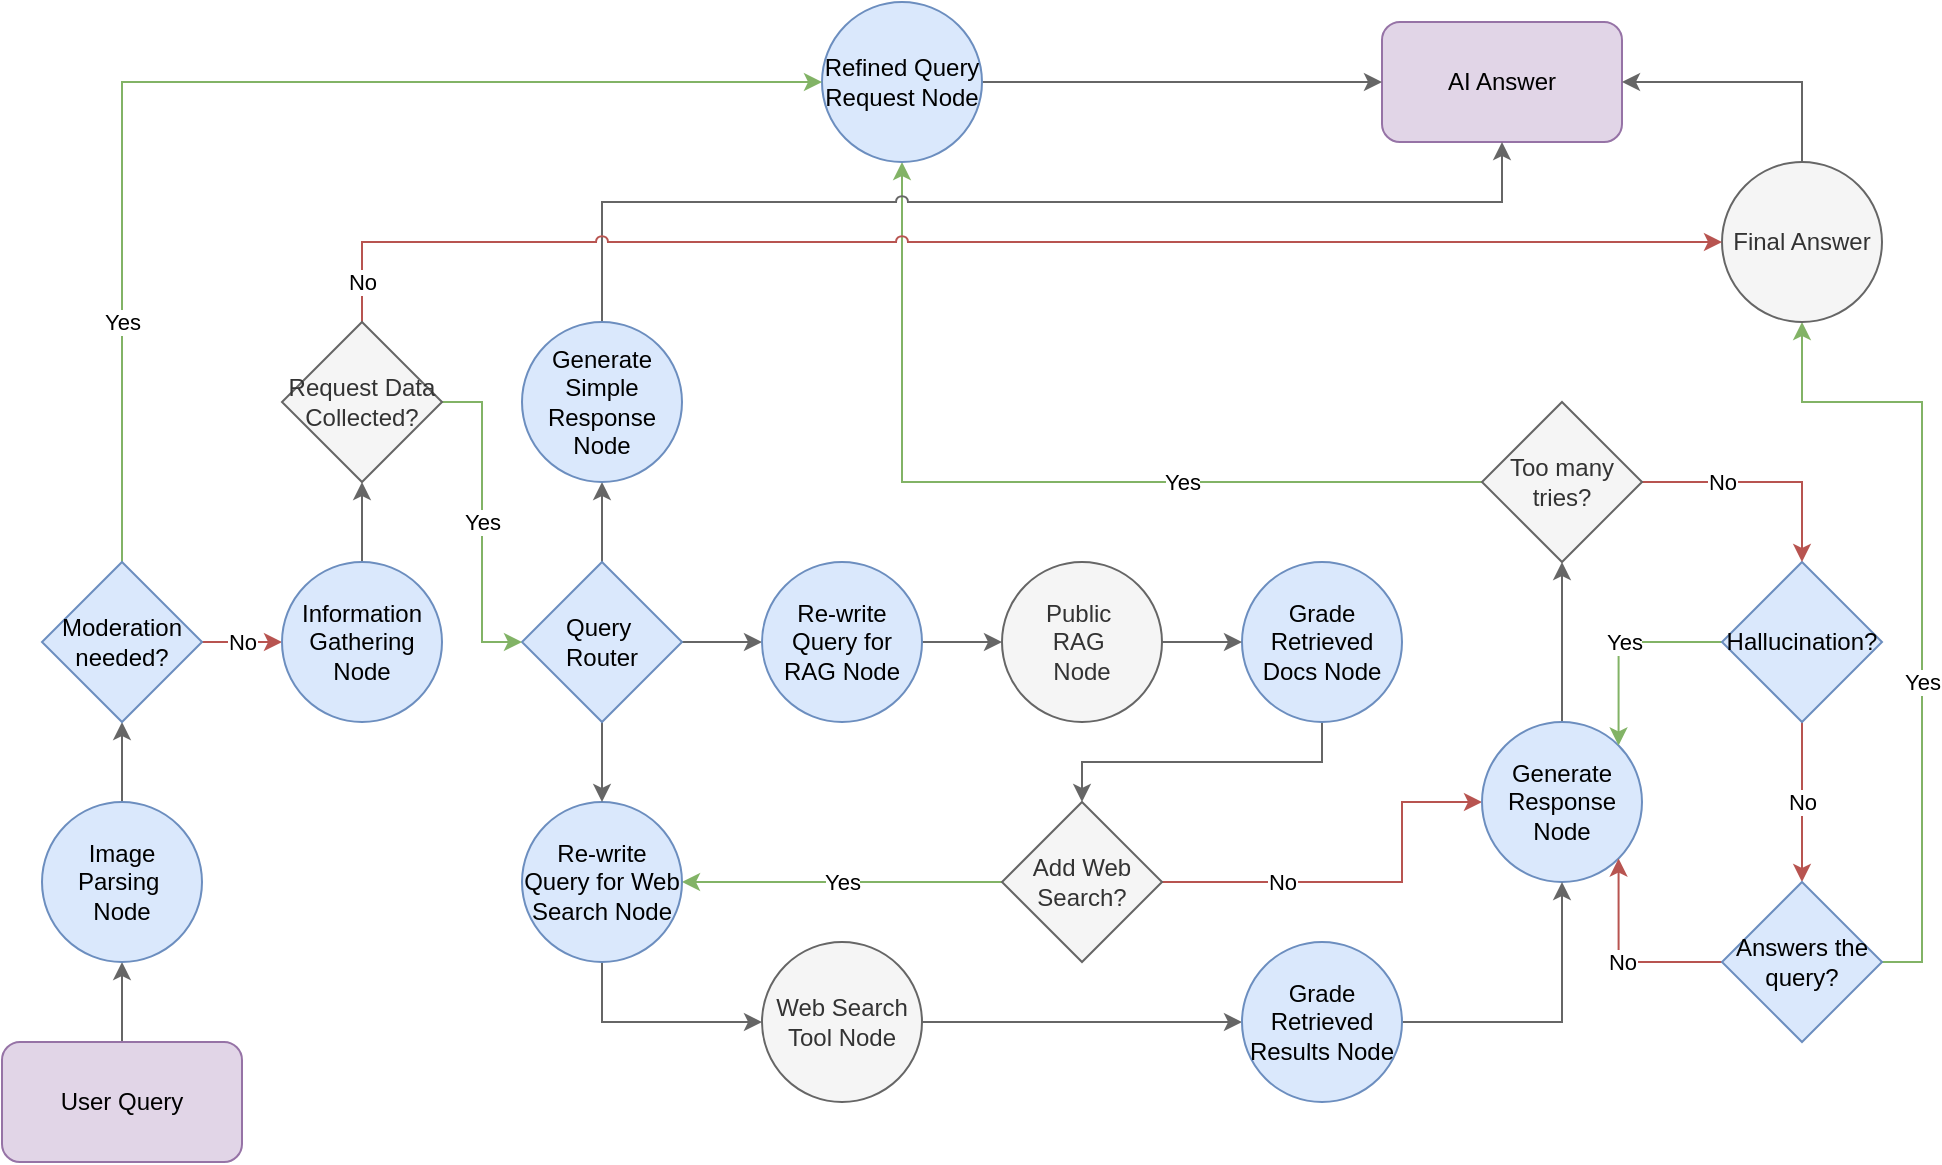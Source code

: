 <mxfile version="26.0.6">
  <diagram name="Page-1" id="3-dAiq0loSyunrDHpGPL">
    <mxGraphModel dx="2276" dy="1847" grid="1" gridSize="10" guides="1" tooltips="1" connect="1" arrows="1" fold="1" page="1" pageScale="1" pageWidth="850" pageHeight="1100" math="0" shadow="0">
      <root>
        <mxCell id="0" />
        <mxCell id="1" parent="0" />
        <mxCell id="oLoNkmWW0kg5vh_2qyFr-16" style="edgeStyle=orthogonalEdgeStyle;rounded=0;orthogonalLoop=1;jettySize=auto;html=1;fillColor=#f5f5f5;strokeColor=#666666;movable=0;resizable=0;rotatable=0;deletable=0;editable=0;locked=1;connectable=0;exitX=0.5;exitY=0;exitDx=0;exitDy=0;entryX=0.5;entryY=1;entryDx=0;entryDy=0;" parent="1" source="zleJWlLDJKrZ-fklkJlN-1" target="zleJWlLDJKrZ-fklkJlN-39" edge="1">
          <mxGeometry relative="1" as="geometry" />
        </mxCell>
        <mxCell id="zleJWlLDJKrZ-fklkJlN-1" value="User Query" style="rounded=1;whiteSpace=wrap;html=1;fillColor=#e1d5e7;strokeColor=#9673a6;movable=0;resizable=0;rotatable=0;deletable=0;editable=0;locked=1;connectable=0;" parent="1" vertex="1">
          <mxGeometry x="-140" y="320" width="120" height="60" as="geometry" />
        </mxCell>
        <mxCell id="zleJWlLDJKrZ-fklkJlN-7" style="edgeStyle=orthogonalEdgeStyle;rounded=0;orthogonalLoop=1;jettySize=auto;html=1;entryX=0.5;entryY=0;entryDx=0;entryDy=0;fillColor=#f5f5f5;strokeColor=#666666;movable=0;resizable=0;rotatable=0;deletable=0;editable=0;locked=1;connectable=0;exitX=0.5;exitY=1;exitDx=0;exitDy=0;" parent="1" source="zleJWlLDJKrZ-fklkJlN-4" target="zleJWlLDJKrZ-fklkJlN-6" edge="1">
          <mxGeometry relative="1" as="geometry">
            <mxPoint x="740" y="170" as="targetPoint" />
          </mxGeometry>
        </mxCell>
        <mxCell id="zleJWlLDJKrZ-fklkJlN-4" value="Grade Retrieved Docs Node" style="ellipse;whiteSpace=wrap;html=1;aspect=fixed;fillColor=#dae8fc;strokeColor=#6c8ebf;labelBackgroundColor=none;movable=0;resizable=0;rotatable=0;deletable=0;editable=0;locked=1;connectable=0;" parent="1" vertex="1">
          <mxGeometry x="480" y="80" width="80" height="80" as="geometry" />
        </mxCell>
        <mxCell id="oLoNkmWW0kg5vh_2qyFr-29" value="No" style="rounded=0;orthogonalLoop=1;jettySize=auto;html=1;entryX=0;entryY=0.5;entryDx=0;entryDy=0;fillColor=#f8cecc;strokeColor=#b85450;exitX=1;exitY=0.5;exitDx=0;exitDy=0;movable=0;resizable=0;rotatable=0;deletable=0;editable=0;locked=1;connectable=0;edgeStyle=orthogonalEdgeStyle;" parent="1" source="zleJWlLDJKrZ-fklkJlN-6" target="zleJWlLDJKrZ-fklkJlN-8" edge="1">
          <mxGeometry x="-0.4" relative="1" as="geometry">
            <mxPoint x="773.333" y="166.667" as="sourcePoint" />
            <mxPoint x="800" y="220" as="targetPoint" />
            <mxPoint as="offset" />
            <Array as="points">
              <mxPoint x="560" y="240" />
              <mxPoint x="560" y="200" />
            </Array>
          </mxGeometry>
        </mxCell>
        <mxCell id="oLoNkmWW0kg5vh_2qyFr-30" value="Yes" style="rounded=0;orthogonalLoop=1;jettySize=auto;html=1;entryX=1;entryY=0.5;entryDx=0;entryDy=0;fillColor=#d5e8d4;strokeColor=#82b366;exitX=0;exitY=0.5;exitDx=0;exitDy=0;elbow=vertical;movable=0;resizable=0;rotatable=0;deletable=0;editable=0;locked=1;connectable=0;" parent="1" source="zleJWlLDJKrZ-fklkJlN-6" target="zleJWlLDJKrZ-fklkJlN-10" edge="1">
          <mxGeometry relative="1" as="geometry">
            <mxPoint x="810" y="170" as="sourcePoint" />
            <mxPoint x="410" y="250" as="targetPoint" />
            <mxPoint as="offset" />
          </mxGeometry>
        </mxCell>
        <mxCell id="zleJWlLDJKrZ-fklkJlN-6" value="Add Web Search?" style="rhombus;whiteSpace=wrap;html=1;labelBackgroundColor=none;fillColor=#f5f5f5;fontColor=#333333;strokeColor=#666666;movable=0;resizable=0;rotatable=0;deletable=0;editable=0;locked=1;connectable=0;" parent="1" vertex="1">
          <mxGeometry x="360" y="200" width="80" height="80" as="geometry" />
        </mxCell>
        <mxCell id="oLoNkmWW0kg5vh_2qyFr-2" style="rounded=0;orthogonalLoop=1;jettySize=auto;html=1;entryX=0.5;entryY=1;entryDx=0;entryDy=0;fillColor=#f5f5f5;strokeColor=#666666;exitX=0.5;exitY=0;exitDx=0;exitDy=0;movable=0;resizable=0;rotatable=0;deletable=0;editable=0;locked=1;connectable=0;" parent="1" source="zleJWlLDJKrZ-fklkJlN-8" target="oLoNkmWW0kg5vh_2qyFr-1" edge="1">
          <mxGeometry relative="1" as="geometry">
            <mxPoint x="764.961" y="180.309" as="sourcePoint" />
            <mxPoint x="800" y="140" as="targetPoint" />
            <Array as="points" />
          </mxGeometry>
        </mxCell>
        <mxCell id="zleJWlLDJKrZ-fklkJlN-8" value="Generate Response Node" style="ellipse;whiteSpace=wrap;html=1;aspect=fixed;fillColor=#dae8fc;strokeColor=#6c8ebf;gradientColor=none;labelBackgroundColor=none;movable=0;resizable=0;rotatable=0;deletable=0;editable=0;locked=1;connectable=0;" parent="1" vertex="1">
          <mxGeometry x="600" y="160" width="80" height="80" as="geometry" />
        </mxCell>
        <mxCell id="nSUb8rrqcTuWKknIw9ID-6" style="rounded=0;orthogonalLoop=1;jettySize=auto;html=1;fillColor=#f5f5f5;strokeColor=#666666;edgeStyle=orthogonalEdgeStyle;exitX=0.5;exitY=1;exitDx=0;exitDy=0;entryX=0;entryY=0.5;entryDx=0;entryDy=0;movable=0;resizable=0;rotatable=0;deletable=0;editable=0;locked=1;connectable=0;" parent="1" source="zleJWlLDJKrZ-fklkJlN-10" target="zleJWlLDJKrZ-fklkJlN-12" edge="1">
          <mxGeometry relative="1" as="geometry">
            <mxPoint x="350" y="330" as="sourcePoint" />
            <mxPoint x="940" y="460" as="targetPoint" />
            <Array as="points">
              <mxPoint x="160" y="310" />
            </Array>
          </mxGeometry>
        </mxCell>
        <mxCell id="zleJWlLDJKrZ-fklkJlN-10" value="Re-write Query for Web Search Node" style="ellipse;whiteSpace=wrap;html=1;aspect=fixed;fillColor=#dae8fc;strokeColor=#6c8ebf;gradientColor=none;labelBackgroundColor=none;labelBorderColor=none;movable=0;resizable=0;rotatable=0;deletable=0;editable=0;locked=1;connectable=0;" parent="1" vertex="1">
          <mxGeometry x="120" y="200" width="80" height="80" as="geometry" />
        </mxCell>
        <mxCell id="oLoNkmWW0kg5vh_2qyFr-31" style="edgeStyle=orthogonalEdgeStyle;rounded=0;orthogonalLoop=1;jettySize=auto;html=1;entryX=0;entryY=0.5;entryDx=0;entryDy=0;fillColor=#f5f5f5;strokeColor=#666666;exitX=1;exitY=0.5;exitDx=0;exitDy=0;movable=0;resizable=0;rotatable=0;deletable=0;editable=0;locked=1;connectable=0;" parent="1" source="zleJWlLDJKrZ-fklkJlN-12" target="WpPtG6XXMlS1H_fAlBpQ-1" edge="1">
          <mxGeometry relative="1" as="geometry">
            <Array as="points">
              <mxPoint x="400" y="310" />
              <mxPoint x="400" y="310" />
            </Array>
            <mxPoint x="570" y="380" as="sourcePoint" />
            <mxPoint x="890" y="260" as="targetPoint" />
          </mxGeometry>
        </mxCell>
        <mxCell id="zleJWlLDJKrZ-fklkJlN-12" value="Web Search Tool Node" style="ellipse;whiteSpace=wrap;html=1;aspect=fixed;fillColor=#f5f5f5;strokeColor=#666666;fontColor=#333333;movable=0;resizable=0;rotatable=0;deletable=0;editable=0;locked=1;connectable=0;" parent="1" vertex="1">
          <mxGeometry x="240" y="270" width="80" height="80" as="geometry" />
        </mxCell>
        <mxCell id="zleJWlLDJKrZ-fklkJlN-16" value="AI Answer" style="rounded=1;whiteSpace=wrap;html=1;fillColor=#e1d5e7;strokeColor=#9673a6;movable=0;resizable=0;rotatable=0;deletable=0;editable=0;locked=1;connectable=0;" parent="1" vertex="1">
          <mxGeometry x="550" y="-190" width="120" height="60" as="geometry" />
        </mxCell>
        <mxCell id="zleJWlLDJKrZ-fklkJlN-28" value="No" style="edgeStyle=orthogonalEdgeStyle;rounded=0;orthogonalLoop=1;jettySize=auto;html=1;entryX=0.5;entryY=0;entryDx=0;entryDy=0;fillColor=#f8cecc;strokeColor=#b85450;movable=0;resizable=0;rotatable=0;deletable=0;editable=0;locked=1;connectable=0;exitX=0.5;exitY=1;exitDx=0;exitDy=0;" parent="1" source="zleJWlLDJKrZ-fklkJlN-21" target="zleJWlLDJKrZ-fklkJlN-27" edge="1">
          <mxGeometry relative="1" as="geometry">
            <Array as="points">
              <mxPoint x="760" y="180" />
              <mxPoint x="760" y="180" />
            </Array>
            <mxPoint as="offset" />
          </mxGeometry>
        </mxCell>
        <mxCell id="oLoNkmWW0kg5vh_2qyFr-6" value="Yes" style="rounded=0;orthogonalLoop=1;jettySize=auto;html=1;entryX=1;entryY=0;entryDx=0;entryDy=0;fillColor=#d5e8d4;strokeColor=#82b366;exitX=0;exitY=0.5;exitDx=0;exitDy=0;elbow=vertical;movable=0;resizable=0;rotatable=0;deletable=0;editable=0;locked=1;connectable=0;edgeStyle=orthogonalEdgeStyle;" parent="1" source="zleJWlLDJKrZ-fklkJlN-21" target="zleJWlLDJKrZ-fklkJlN-8" edge="1">
          <mxGeometry x="-0.041" relative="1" as="geometry">
            <mxPoint as="offset" />
            <Array as="points">
              <mxPoint x="668" y="120" />
            </Array>
          </mxGeometry>
        </mxCell>
        <mxCell id="zleJWlLDJKrZ-fklkJlN-21" value="Hallucination?" style="rhombus;whiteSpace=wrap;html=1;fillColor=#dae8fc;strokeColor=#6c8ebf;labelBackgroundColor=none;movable=0;resizable=0;rotatable=0;deletable=0;editable=0;locked=1;connectable=0;" parent="1" vertex="1">
          <mxGeometry x="720" y="80" width="80" height="80" as="geometry" />
        </mxCell>
        <mxCell id="zleJWlLDJKrZ-fklkJlN-32" value="No" style="edgeStyle=orthogonalEdgeStyle;rounded=0;orthogonalLoop=1;jettySize=auto;html=1;fillColor=#f8cecc;strokeColor=#b85450;movable=0;resizable=0;rotatable=0;deletable=0;editable=0;locked=1;connectable=0;entryX=1;entryY=1;entryDx=0;entryDy=0;exitX=0;exitY=0.5;exitDx=0;exitDy=0;" parent="1" source="zleJWlLDJKrZ-fklkJlN-27" target="zleJWlLDJKrZ-fklkJlN-8" edge="1">
          <mxGeometry x="-0.033" relative="1" as="geometry">
            <Array as="points">
              <mxPoint x="668" y="280" />
            </Array>
            <mxPoint x="1080" y="370" as="sourcePoint" />
            <mxPoint x="40" y="160" as="targetPoint" />
            <mxPoint as="offset" />
          </mxGeometry>
        </mxCell>
        <mxCell id="zleJWlLDJKrZ-fklkJlN-43" value="Yes" style="edgeStyle=orthogonalEdgeStyle;rounded=0;orthogonalLoop=1;jettySize=auto;html=1;entryX=0.5;entryY=1;entryDx=0;entryDy=0;fillColor=#d5e8d4;strokeColor=#82b366;exitX=1;exitY=0.5;exitDx=0;exitDy=0;movable=0;resizable=0;rotatable=0;deletable=0;editable=0;locked=1;connectable=0;" parent="1" source="zleJWlLDJKrZ-fklkJlN-27" target="zleJWlLDJKrZ-fklkJlN-42" edge="1">
          <mxGeometry x="-0.2" relative="1" as="geometry">
            <Array as="points">
              <mxPoint x="820" y="280" />
              <mxPoint x="820" />
              <mxPoint x="760" />
            </Array>
            <mxPoint x="1090" y="340" as="sourcePoint" />
            <mxPoint x="770" y="-20" as="targetPoint" />
            <mxPoint as="offset" />
          </mxGeometry>
        </mxCell>
        <mxCell id="zleJWlLDJKrZ-fklkJlN-27" value="Answers the query?" style="rhombus;whiteSpace=wrap;html=1;fillColor=#dae8fc;strokeColor=#6c8ebf;labelBackgroundColor=none;movable=0;resizable=0;rotatable=0;deletable=0;editable=0;locked=1;connectable=0;" parent="1" vertex="1">
          <mxGeometry x="720" y="240" width="80" height="80" as="geometry" />
        </mxCell>
        <mxCell id="oLoNkmWW0kg5vh_2qyFr-37" style="rounded=0;orthogonalLoop=1;jettySize=auto;html=1;entryX=0.5;entryY=0;entryDx=0;entryDy=0;fillColor=#f5f5f5;strokeColor=#666666;exitX=0.5;exitY=1;exitDx=0;exitDy=0;movable=0;resizable=0;rotatable=0;deletable=0;editable=0;locked=1;connectable=0;" parent="1" source="zleJWlLDJKrZ-fklkJlN-35" target="zleJWlLDJKrZ-fklkJlN-10" edge="1">
          <mxGeometry relative="1" as="geometry">
            <mxPoint x="230" y="370" as="sourcePoint" />
            <mxPoint x="700" y="460" as="targetPoint" />
          </mxGeometry>
        </mxCell>
        <mxCell id="MqxE6IQARYcbxJ1bYYm3-2" style="rounded=0;orthogonalLoop=1;jettySize=auto;html=1;entryX=0;entryY=0.5;entryDx=0;entryDy=0;fillColor=#f5f5f5;strokeColor=#666666;movable=0;resizable=0;rotatable=0;deletable=0;editable=0;locked=1;connectable=0;" parent="1" source="zleJWlLDJKrZ-fklkJlN-35" target="MqxE6IQARYcbxJ1bYYm3-1" edge="1">
          <mxGeometry relative="1" as="geometry" />
        </mxCell>
        <mxCell id="nSUb8rrqcTuWKknIw9ID-3" style="rounded=0;orthogonalLoop=1;jettySize=auto;html=1;entryX=0.5;entryY=1;entryDx=0;entryDy=0;fillColor=#f5f5f5;strokeColor=#666666;exitX=0.5;exitY=0;exitDx=0;exitDy=0;movable=0;resizable=0;rotatable=0;deletable=0;editable=0;locked=1;connectable=0;" parent="1" source="zleJWlLDJKrZ-fklkJlN-35" target="nSUb8rrqcTuWKknIw9ID-2" edge="1">
          <mxGeometry relative="1" as="geometry">
            <mxPoint x="255" y="60" as="sourcePoint" />
            <mxPoint x="305" y="-70" as="targetPoint" />
          </mxGeometry>
        </mxCell>
        <mxCell id="zleJWlLDJKrZ-fklkJlN-35" value="Query&amp;nbsp;&lt;div&gt;Router&lt;/div&gt;" style="rhombus;whiteSpace=wrap;html=1;fillColor=#dae8fc;strokeColor=#6c8ebf;rounded=0;shadow=0;labelBackgroundColor=none;movable=0;resizable=0;rotatable=0;deletable=0;editable=0;locked=1;connectable=0;" parent="1" vertex="1">
          <mxGeometry x="120" y="80" width="80" height="80" as="geometry" />
        </mxCell>
        <mxCell id="oLoNkmWW0kg5vh_2qyFr-18" style="edgeStyle=orthogonalEdgeStyle;rounded=0;orthogonalLoop=1;jettySize=auto;html=1;entryX=0.5;entryY=1;entryDx=0;entryDy=0;fillColor=#f5f5f5;strokeColor=#666666;movable=0;resizable=0;rotatable=0;deletable=0;editable=0;locked=1;connectable=0;exitX=0.5;exitY=0;exitDx=0;exitDy=0;" parent="1" source="zleJWlLDJKrZ-fklkJlN-39" target="oLoNkmWW0kg5vh_2qyFr-9" edge="1">
          <mxGeometry relative="1" as="geometry" />
        </mxCell>
        <mxCell id="zleJWlLDJKrZ-fklkJlN-39" value="Image Parsing&amp;nbsp;&lt;div&gt;Node&lt;/div&gt;" style="ellipse;whiteSpace=wrap;html=1;aspect=fixed;fillColor=#dae8fc;strokeColor=#6c8ebf;movable=0;resizable=0;rotatable=0;deletable=0;editable=0;locked=1;connectable=0;" parent="1" vertex="1">
          <mxGeometry x="-120" y="200" width="80" height="80" as="geometry" />
        </mxCell>
        <mxCell id="zleJWlLDJKrZ-fklkJlN-44" style="edgeStyle=orthogonalEdgeStyle;rounded=0;orthogonalLoop=1;jettySize=auto;html=1;entryX=1;entryY=0.5;entryDx=0;entryDy=0;fillColor=#f5f5f5;strokeColor=#666666;exitX=0.5;exitY=0;exitDx=0;exitDy=0;movable=0;resizable=0;rotatable=0;deletable=0;editable=0;locked=1;connectable=0;" parent="1" source="zleJWlLDJKrZ-fklkJlN-42" target="zleJWlLDJKrZ-fklkJlN-16" edge="1">
          <mxGeometry relative="1" as="geometry">
            <mxPoint x="1140" y="140" as="sourcePoint" />
            <mxPoint x="770" y="90" as="targetPoint" />
            <Array as="points">
              <mxPoint x="760" y="-160" />
            </Array>
          </mxGeometry>
        </mxCell>
        <mxCell id="zleJWlLDJKrZ-fklkJlN-42" value="Final Answer" style="ellipse;whiteSpace=wrap;html=1;aspect=fixed;fillColor=#f5f5f5;strokeColor=#666666;fontColor=#333333;movable=0;resizable=0;rotatable=0;deletable=0;editable=0;locked=1;connectable=0;" parent="1" vertex="1">
          <mxGeometry x="720" y="-120" width="80" height="80" as="geometry" />
        </mxCell>
        <mxCell id="oLoNkmWW0kg5vh_2qyFr-4" value="Yes" style="edgeStyle=orthogonalEdgeStyle;rounded=0;orthogonalLoop=1;jettySize=auto;html=1;entryX=0.5;entryY=1;entryDx=0;entryDy=0;fillColor=#d5e8d4;strokeColor=#82b366;exitX=0;exitY=0.5;exitDx=0;exitDy=0;jumpStyle=arc;movable=0;resizable=0;rotatable=0;deletable=0;editable=0;locked=1;connectable=0;" parent="1" source="oLoNkmWW0kg5vh_2qyFr-1" target="oLoNkmWW0kg5vh_2qyFr-3" edge="1">
          <mxGeometry x="-0.333" relative="1" as="geometry">
            <mxPoint x="600" y="400" as="sourcePoint" />
            <mxPoint x="440" y="100" as="targetPoint" />
            <Array as="points">
              <mxPoint x="310" y="40" />
            </Array>
            <mxPoint as="offset" />
          </mxGeometry>
        </mxCell>
        <mxCell id="oLoNkmWW0kg5vh_2qyFr-5" value="No" style="edgeStyle=orthogonalEdgeStyle;rounded=0;orthogonalLoop=1;jettySize=auto;html=1;entryX=0.5;entryY=0;entryDx=0;entryDy=0;fillColor=#f8cecc;strokeColor=#b85450;movable=0;resizable=0;rotatable=0;deletable=0;editable=0;locked=1;connectable=0;exitX=1;exitY=0.5;exitDx=0;exitDy=0;" parent="1" source="oLoNkmWW0kg5vh_2qyFr-1" target="zleJWlLDJKrZ-fklkJlN-21" edge="1">
          <mxGeometry x="-0.333" relative="1" as="geometry">
            <Array as="points">
              <mxPoint x="760" y="40" />
            </Array>
            <mxPoint as="offset" />
          </mxGeometry>
        </mxCell>
        <mxCell id="oLoNkmWW0kg5vh_2qyFr-1" value="Too many tries?" style="rhombus;whiteSpace=wrap;html=1;fillColor=#f5f5f5;strokeColor=#666666;labelBackgroundColor=none;fontColor=#333333;movable=0;resizable=0;rotatable=0;deletable=0;editable=0;locked=1;connectable=0;" parent="1" vertex="1">
          <mxGeometry x="600" width="80" height="80" as="geometry" />
        </mxCell>
        <mxCell id="nSUb8rrqcTuWKknIw9ID-1" style="edgeStyle=orthogonalEdgeStyle;rounded=0;orthogonalLoop=1;jettySize=auto;html=1;entryX=0;entryY=0.5;entryDx=0;entryDy=0;fillColor=#f5f5f5;strokeColor=#666666;exitX=1;exitY=0.5;exitDx=0;exitDy=0;movable=0;resizable=0;rotatable=0;deletable=0;editable=0;locked=1;connectable=0;" parent="1" source="oLoNkmWW0kg5vh_2qyFr-3" target="zleJWlLDJKrZ-fklkJlN-16" edge="1">
          <mxGeometry relative="1" as="geometry">
            <mxPoint x="410" y="-340" as="sourcePoint" />
            <mxPoint x="630" y="-370" as="targetPoint" />
          </mxGeometry>
        </mxCell>
        <mxCell id="oLoNkmWW0kg5vh_2qyFr-3" value="Refined Query Request&amp;nbsp;&lt;span style=&quot;background-color: initial;&quot;&gt;Node&lt;/span&gt;" style="ellipse;whiteSpace=wrap;html=1;aspect=fixed;fillColor=#dae8fc;strokeColor=#6c8ebf;movable=0;resizable=0;rotatable=0;deletable=0;editable=0;locked=1;connectable=0;" parent="1" vertex="1">
          <mxGeometry x="270" y="-200" width="80" height="80" as="geometry" />
        </mxCell>
        <mxCell id="oLoNkmWW0kg5vh_2qyFr-23" value="No" style="rounded=0;orthogonalLoop=1;jettySize=auto;html=1;fillColor=#f8cecc;strokeColor=#b85450;exitX=1;exitY=0.5;exitDx=0;exitDy=0;edgeStyle=orthogonalEdgeStyle;movable=0;resizable=0;rotatable=0;deletable=0;editable=0;locked=1;connectable=0;entryX=0;entryY=0.5;entryDx=0;entryDy=0;" parent="1" source="oLoNkmWW0kg5vh_2qyFr-9" target="12C1HLKd-9GxkKA4otqQ-5" edge="1">
          <mxGeometry relative="1" as="geometry">
            <mxPoint x="-40.5" y="210" as="sourcePoint" />
            <mxPoint y="120" as="targetPoint" />
          </mxGeometry>
        </mxCell>
        <mxCell id="oLoNkmWW0kg5vh_2qyFr-24" value="Yes" style="edgeStyle=orthogonalEdgeStyle;rounded=0;orthogonalLoop=1;jettySize=auto;html=1;entryX=0;entryY=0.5;entryDx=0;entryDy=0;labelBackgroundColor=#FFFFFF;fillColor=#d5e8d4;strokeColor=#82b366;exitX=0.5;exitY=0;exitDx=0;exitDy=0;movable=0;resizable=0;rotatable=0;deletable=0;editable=0;locked=1;connectable=0;" parent="1" source="oLoNkmWW0kg5vh_2qyFr-9" target="oLoNkmWW0kg5vh_2qyFr-3" edge="1">
          <mxGeometry x="-0.593" relative="1" as="geometry">
            <mxPoint x="-110" y="10" as="sourcePoint" />
            <mxPoint x="530" y="-180" as="targetPoint" />
            <Array as="points">
              <mxPoint x="-80" y="-160" />
            </Array>
            <mxPoint as="offset" />
          </mxGeometry>
        </mxCell>
        <mxCell id="oLoNkmWW0kg5vh_2qyFr-9" value="Moderation needed?" style="rhombus;whiteSpace=wrap;html=1;fillColor=#dae8fc;strokeColor=#6c8ebf;rounded=0;shadow=0;labelBackgroundColor=none;movable=0;resizable=0;rotatable=0;deletable=0;editable=0;locked=1;connectable=0;" parent="1" vertex="1">
          <mxGeometry x="-120" y="80" width="80" height="80" as="geometry" />
        </mxCell>
        <mxCell id="nSUb8rrqcTuWKknIw9ID-9" style="rounded=0;orthogonalLoop=1;jettySize=auto;html=1;fillColor=#f5f5f5;strokeColor=#666666;exitX=1;exitY=0.5;exitDx=0;exitDy=0;entryX=0;entryY=0.5;entryDx=0;entryDy=0;movable=0;resizable=0;rotatable=0;deletable=0;editable=0;locked=1;connectable=0;" parent="1" source="oLoNkmWW0kg5vh_2qyFr-17" target="zleJWlLDJKrZ-fklkJlN-4" edge="1">
          <mxGeometry relative="1" as="geometry">
            <mxPoint x="470" y="130" as="sourcePoint" />
          </mxGeometry>
        </mxCell>
        <mxCell id="oLoNkmWW0kg5vh_2qyFr-17" value="Public&amp;nbsp;&lt;div&gt;&lt;span style=&quot;background-color: initial;&quot;&gt;RAG&amp;nbsp;&lt;/span&gt;&lt;/div&gt;&lt;div&gt;&lt;span style=&quot;background-color: initial;&quot;&gt;Node&lt;/span&gt;&lt;/div&gt;" style="ellipse;whiteSpace=wrap;html=1;aspect=fixed;fillColor=#f5f5f5;strokeColor=#666666;fontColor=#333333;movable=0;resizable=0;rotatable=0;deletable=0;editable=0;locked=1;connectable=0;" parent="1" vertex="1">
          <mxGeometry x="360" y="80" width="80" height="80" as="geometry" />
        </mxCell>
        <mxCell id="MqxE6IQARYcbxJ1bYYm3-4" style="edgeStyle=orthogonalEdgeStyle;rounded=0;orthogonalLoop=1;jettySize=auto;html=1;entryX=0;entryY=0.5;entryDx=0;entryDy=0;fillColor=#f5f5f5;strokeColor=#666666;movable=0;resizable=0;rotatable=0;deletable=0;editable=0;locked=1;connectable=0;exitX=1;exitY=0.5;exitDx=0;exitDy=0;" parent="1" source="MqxE6IQARYcbxJ1bYYm3-1" target="oLoNkmWW0kg5vh_2qyFr-17" edge="1">
          <mxGeometry relative="1" as="geometry">
            <mxPoint x="480" y="120" as="targetPoint" />
          </mxGeometry>
        </mxCell>
        <mxCell id="MqxE6IQARYcbxJ1bYYm3-1" value="Re-write Query for RAG Node" style="ellipse;whiteSpace=wrap;html=1;aspect=fixed;fillColor=#dae8fc;strokeColor=#6c8ebf;gradientColor=none;labelBackgroundColor=none;movable=0;resizable=0;rotatable=0;deletable=0;editable=0;locked=1;connectable=0;" parent="1" vertex="1">
          <mxGeometry x="240" y="80" width="80" height="80" as="geometry" />
        </mxCell>
        <mxCell id="nSUb8rrqcTuWKknIw9ID-4" style="edgeStyle=orthogonalEdgeStyle;rounded=0;orthogonalLoop=1;jettySize=auto;html=1;entryX=0.5;entryY=1;entryDx=0;entryDy=0;fillColor=#f5f5f5;strokeColor=#666666;jumpStyle=arc;exitX=0.5;exitY=0;exitDx=0;exitDy=0;movable=0;resizable=0;rotatable=0;deletable=0;editable=0;locked=1;connectable=0;" parent="1" source="nSUb8rrqcTuWKknIw9ID-2" target="zleJWlLDJKrZ-fklkJlN-16" edge="1">
          <mxGeometry relative="1" as="geometry">
            <mxPoint x="210" y="320" as="sourcePoint" />
            <mxPoint x="710" y="90" as="targetPoint" />
            <Array as="points">
              <mxPoint x="160" y="-100" />
              <mxPoint x="610" y="-100" />
            </Array>
          </mxGeometry>
        </mxCell>
        <mxCell id="nSUb8rrqcTuWKknIw9ID-2" value="Generate Simple Response Node" style="ellipse;whiteSpace=wrap;html=1;aspect=fixed;fillColor=#dae8fc;strokeColor=#6c8ebf;gradientColor=none;labelBackgroundColor=none;movable=0;resizable=0;rotatable=0;deletable=0;editable=0;locked=1;connectable=0;" parent="1" vertex="1">
          <mxGeometry x="120" y="-40" width="80" height="80" as="geometry" />
        </mxCell>
        <mxCell id="WpPtG6XXMlS1H_fAlBpQ-2" style="edgeStyle=orthogonalEdgeStyle;rounded=0;orthogonalLoop=1;jettySize=auto;html=1;entryX=0.5;entryY=1;entryDx=0;entryDy=0;exitX=1;exitY=0.5;exitDx=0;exitDy=0;fillColor=#f5f5f5;strokeColor=#666666;movable=0;resizable=0;rotatable=0;deletable=0;editable=0;locked=1;connectable=0;" parent="1" source="WpPtG6XXMlS1H_fAlBpQ-1" target="zleJWlLDJKrZ-fklkJlN-8" edge="1">
          <mxGeometry relative="1" as="geometry" />
        </mxCell>
        <mxCell id="WpPtG6XXMlS1H_fAlBpQ-1" value="Grade Retrieved Results Node" style="ellipse;whiteSpace=wrap;html=1;aspect=fixed;fillColor=#dae8fc;strokeColor=#6c8ebf;labelBackgroundColor=none;movable=0;resizable=0;rotatable=0;deletable=0;editable=0;locked=1;connectable=0;" parent="1" vertex="1">
          <mxGeometry x="480" y="270" width="80" height="80" as="geometry" />
        </mxCell>
        <mxCell id="12C1HLKd-9GxkKA4otqQ-3" value="Yes" style="edgeStyle=orthogonalEdgeStyle;rounded=0;orthogonalLoop=1;jettySize=auto;html=1;entryX=0;entryY=0.5;entryDx=0;entryDy=0;fillColor=#d5e8d4;strokeColor=#82b366;exitX=1;exitY=0.5;exitDx=0;exitDy=0;movable=0;resizable=0;rotatable=0;deletable=0;editable=0;locked=1;connectable=0;" edge="1" parent="1" source="12C1HLKd-9GxkKA4otqQ-1" target="zleJWlLDJKrZ-fklkJlN-35">
          <mxGeometry relative="1" as="geometry">
            <mxPoint as="offset" />
          </mxGeometry>
        </mxCell>
        <mxCell id="12C1HLKd-9GxkKA4otqQ-4" value="No" style="edgeStyle=orthogonalEdgeStyle;rounded=0;orthogonalLoop=1;jettySize=auto;html=1;entryX=0;entryY=0.5;entryDx=0;entryDy=0;fillColor=#f8cecc;strokeColor=#b85450;exitX=0.5;exitY=0;exitDx=0;exitDy=0;jumpStyle=arc;movable=0;resizable=0;rotatable=0;deletable=0;editable=0;locked=1;connectable=0;" edge="1" parent="1" source="12C1HLKd-9GxkKA4otqQ-1" target="zleJWlLDJKrZ-fklkJlN-42">
          <mxGeometry x="-0.944" relative="1" as="geometry">
            <Array as="points">
              <mxPoint x="40" y="-80" />
            </Array>
            <mxPoint as="offset" />
          </mxGeometry>
        </mxCell>
        <mxCell id="12C1HLKd-9GxkKA4otqQ-1" value="Request Data Collected?" style="rhombus;whiteSpace=wrap;html=1;fillColor=#f5f5f5;strokeColor=#666666;rounded=0;shadow=0;labelBackgroundColor=none;movable=0;resizable=0;rotatable=0;deletable=0;editable=0;locked=1;connectable=0;fontColor=#333333;" vertex="1" parent="1">
          <mxGeometry y="-40" width="80" height="80" as="geometry" />
        </mxCell>
        <mxCell id="12C1HLKd-9GxkKA4otqQ-6" style="edgeStyle=orthogonalEdgeStyle;rounded=0;orthogonalLoop=1;jettySize=auto;html=1;entryX=0.5;entryY=1;entryDx=0;entryDy=0;fillColor=#f5f5f5;strokeColor=#666666;exitX=0.5;exitY=0;exitDx=0;exitDy=0;movable=0;resizable=0;rotatable=0;deletable=0;editable=0;locked=1;connectable=0;" edge="1" parent="1" source="12C1HLKd-9GxkKA4otqQ-5" target="12C1HLKd-9GxkKA4otqQ-1">
          <mxGeometry relative="1" as="geometry" />
        </mxCell>
        <mxCell id="12C1HLKd-9GxkKA4otqQ-5" value="Information Gathering Node" style="ellipse;whiteSpace=wrap;html=1;aspect=fixed;fillColor=#dae8fc;strokeColor=#6c8ebf;gradientColor=none;labelBackgroundColor=none;movable=0;resizable=0;rotatable=0;deletable=0;editable=0;locked=1;connectable=0;" vertex="1" parent="1">
          <mxGeometry y="80" width="80" height="80" as="geometry" />
        </mxCell>
      </root>
    </mxGraphModel>
  </diagram>
</mxfile>
